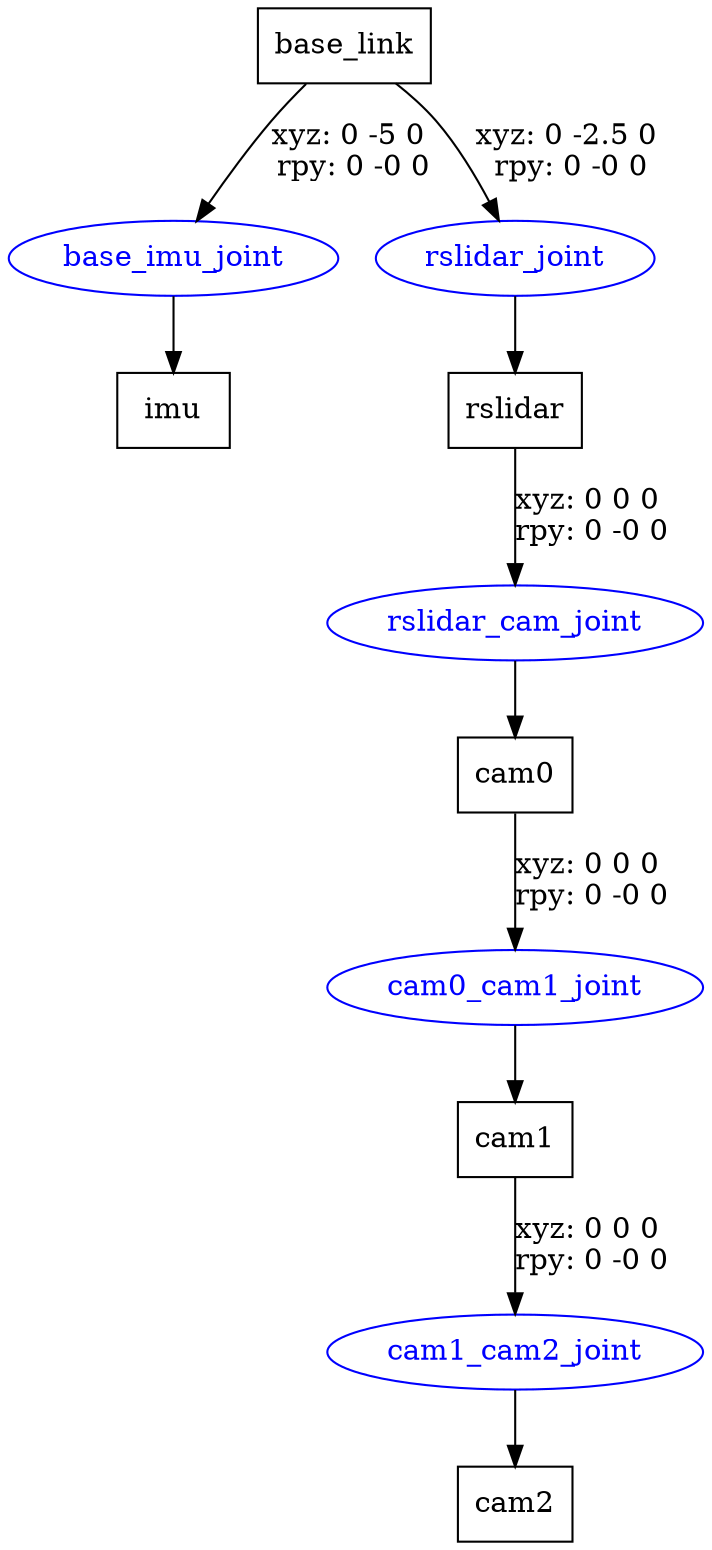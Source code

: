 digraph G {
node [shape=box];
"base_link" [label="base_link"];
"imu" [label="imu"];
"rslidar" [label="rslidar"];
"cam0" [label="cam0"];
"cam1" [label="cam1"];
"cam2" [label="cam2"];
node [shape=ellipse, color=blue, fontcolor=blue];
"base_link" -> "base_imu_joint" [label="xyz: 0 -5 0 \nrpy: 0 -0 0"]
"base_imu_joint" -> "imu"
"base_link" -> "rslidar_joint" [label="xyz: 0 -2.5 0 \nrpy: 0 -0 0"]
"rslidar_joint" -> "rslidar"
"rslidar" -> "rslidar_cam_joint" [label="xyz: 0 0 0 \nrpy: 0 -0 0"]
"rslidar_cam_joint" -> "cam0"
"cam0" -> "cam0_cam1_joint" [label="xyz: 0 0 0 \nrpy: 0 -0 0"]
"cam0_cam1_joint" -> "cam1"
"cam1" -> "cam1_cam2_joint" [label="xyz: 0 0 0 \nrpy: 0 -0 0"]
"cam1_cam2_joint" -> "cam2"
}
